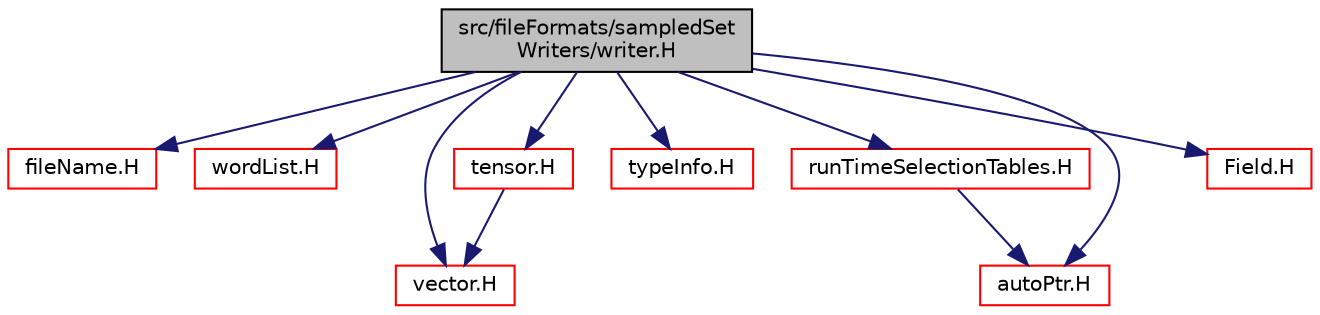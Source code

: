 digraph "src/fileFormats/sampledSetWriters/writer.H"
{
  bgcolor="transparent";
  edge [fontname="Helvetica",fontsize="10",labelfontname="Helvetica",labelfontsize="10"];
  node [fontname="Helvetica",fontsize="10",shape=record];
  Node0 [label="src/fileFormats/sampledSet\lWriters/writer.H",height=0.2,width=0.4,color="black", fillcolor="grey75", style="filled", fontcolor="black"];
  Node0 -> Node1 [color="midnightblue",fontsize="10",style="solid",fontname="Helvetica"];
  Node1 [label="fileName.H",height=0.2,width=0.4,color="red",URL="$a13436.html"];
  Node0 -> Node15 [color="midnightblue",fontsize="10",style="solid",fontname="Helvetica"];
  Node15 [label="wordList.H",height=0.2,width=0.4,color="red",URL="$a13475.html"];
  Node0 -> Node62 [color="midnightblue",fontsize="10",style="solid",fontname="Helvetica"];
  Node62 [label="vector.H",height=0.2,width=0.4,color="red",URL="$a13694.html"];
  Node0 -> Node71 [color="midnightblue",fontsize="10",style="solid",fontname="Helvetica"];
  Node71 [label="tensor.H",height=0.2,width=0.4,color="red",URL="$a13613.html"];
  Node71 -> Node62 [color="midnightblue",fontsize="10",style="solid",fontname="Helvetica"];
  Node0 -> Node83 [color="midnightblue",fontsize="10",style="solid",fontname="Helvetica"];
  Node83 [label="typeInfo.H",height=0.2,width=0.4,color="red",URL="$a10055.html"];
  Node0 -> Node88 [color="midnightblue",fontsize="10",style="solid",fontname="Helvetica"];
  Node88 [label="runTimeSelectionTables.H",height=0.2,width=0.4,color="red",URL="$a09992.html",tooltip="Macros to ease declaration of run-time selection tables. "];
  Node88 -> Node55 [color="midnightblue",fontsize="10",style="solid",fontname="Helvetica"];
  Node55 [label="autoPtr.H",height=0.2,width=0.4,color="red",URL="$a11828.html"];
  Node0 -> Node55 [color="midnightblue",fontsize="10",style="solid",fontname="Helvetica"];
  Node0 -> Node95 [color="midnightblue",fontsize="10",style="solid",fontname="Helvetica"];
  Node95 [label="Field.H",height=0.2,width=0.4,color="red",URL="$a10289.html"];
}
